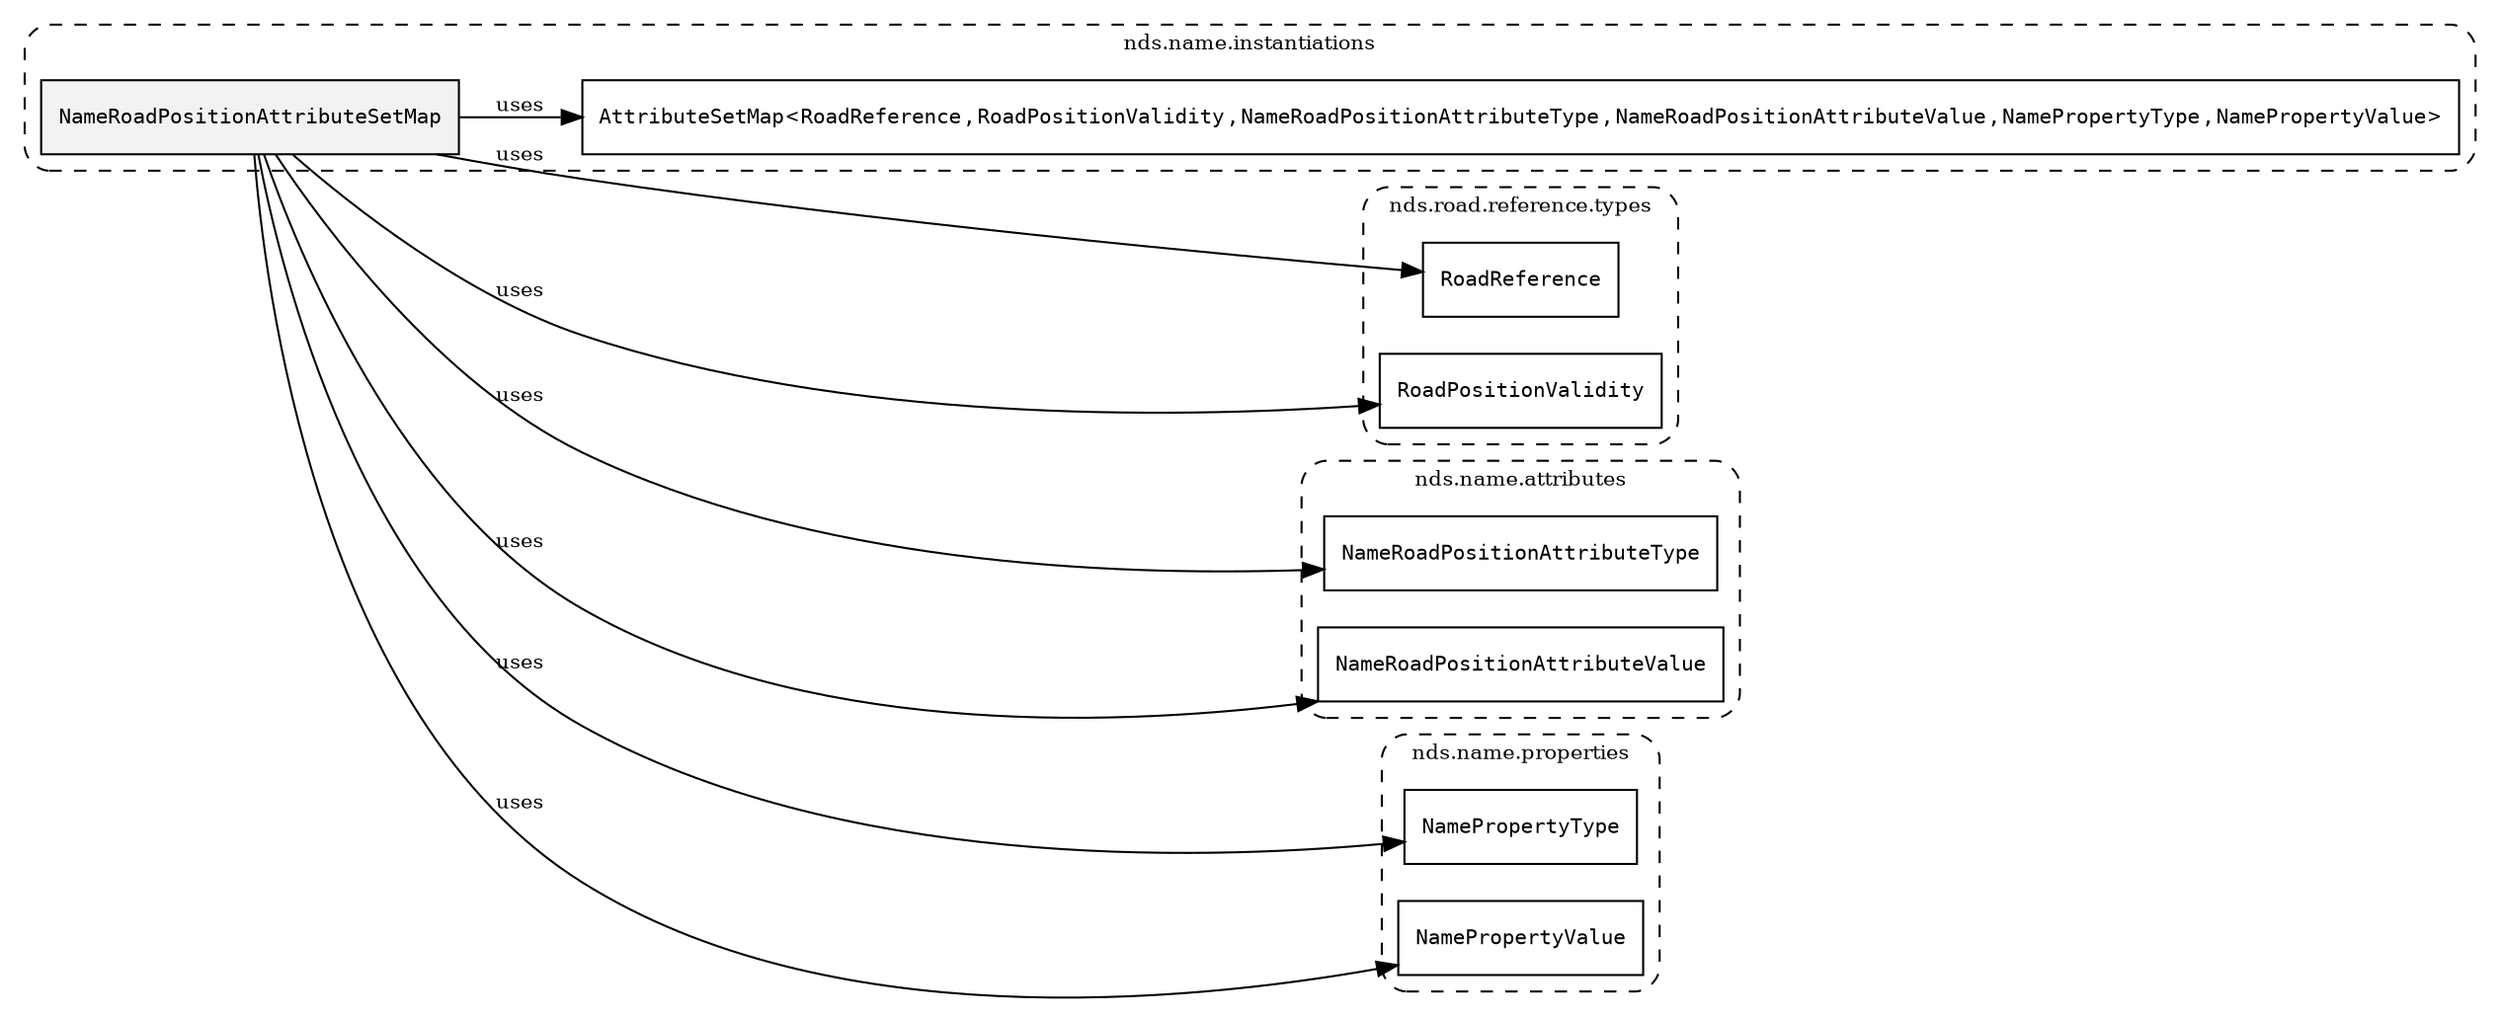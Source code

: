 /**
 * This dot file creates symbol collaboration diagram for NameRoadPositionAttributeSetMap.
 */
digraph ZSERIO
{
    node [shape=box, fontsize=10];
    rankdir="LR";
    fontsize=10;
    tooltip="NameRoadPositionAttributeSetMap collaboration diagram";

    subgraph "cluster_nds.name.instantiations"
    {
        style="dashed, rounded";
        label="nds.name.instantiations";
        tooltip="Package nds.name.instantiations";
        href="../../../content/packages/nds.name.instantiations.html#Package-nds-name-instantiations";
        target="_parent";

        "NameRoadPositionAttributeSetMap" [style="filled", fillcolor="#0000000D", target="_parent", label=<<font face="monospace"><table align="center" border="0" cellspacing="0" cellpadding="0"><tr><td href="../../../content/packages/nds.name.instantiations.html#InstantiateType-NameRoadPositionAttributeSetMap" title="InstantiateType defined in nds.name.instantiations">NameRoadPositionAttributeSetMap</td></tr></table></font>>];
        "AttributeSetMap&lt;RoadReference,RoadPositionValidity,NameRoadPositionAttributeType,NameRoadPositionAttributeValue,NamePropertyType,NamePropertyValue&gt;" [target="_parent", label=<<font face="monospace"><table align="center" border="0" cellspacing="0" cellpadding="0"><tr><td href="../../../content/packages/nds.core.attributemap.html#Structure-AttributeSetMap" title="Structure defined in nds.core.attributemap">AttributeSetMap</td><td>&lt;</td><td><table align="center" border="0" cellspacing="0" cellpadding="0"><tr><td href="../../../content/packages/nds.road.reference.types.html#Structure-RoadReference" title="Structure defined in nds.road.reference.types">RoadReference</td></tr></table></td><td>,</td><td><table align="center" border="0" cellspacing="0" cellpadding="0"><tr><td href="../../../content/packages/nds.road.reference.types.html#Structure-RoadPositionValidity" title="Structure defined in nds.road.reference.types">RoadPositionValidity</td></tr></table></td><td>,</td><td><table align="center" border="0" cellspacing="0" cellpadding="0"><tr><td href="../../../content/packages/nds.name.attributes.html#Enum-NameRoadPositionAttributeType" title="Enum defined in nds.name.attributes">NameRoadPositionAttributeType</td></tr></table></td><td>,</td><td><table align="center" border="0" cellspacing="0" cellpadding="0"><tr><td href="../../../content/packages/nds.name.attributes.html#Choice-NameRoadPositionAttributeValue" title="Choice defined in nds.name.attributes">NameRoadPositionAttributeValue</td></tr></table></td><td>,</td><td><table align="center" border="0" cellspacing="0" cellpadding="0"><tr><td href="../../../content/packages/nds.name.properties.html#Structure-NamePropertyType" title="Structure defined in nds.name.properties">NamePropertyType</td></tr></table></td><td>,</td><td><table align="center" border="0" cellspacing="0" cellpadding="0"><tr><td href="../../../content/packages/nds.name.properties.html#Structure-NamePropertyValue" title="Structure defined in nds.name.properties">NamePropertyValue</td></tr></table></td><td>&gt;</td></tr></table></font>>];
    }

    subgraph "cluster_nds.road.reference.types"
    {
        style="dashed, rounded";
        label="nds.road.reference.types";
        tooltip="Package nds.road.reference.types";
        href="../../../content/packages/nds.road.reference.types.html#Package-nds-road-reference-types";
        target="_parent";

        "RoadReference" [target="_parent", label=<<font face="monospace"><table align="center" border="0" cellspacing="0" cellpadding="0"><tr><td href="../../../content/packages/nds.road.reference.types.html#Structure-RoadReference" title="Structure defined in nds.road.reference.types">RoadReference</td></tr></table></font>>];
        "RoadPositionValidity" [target="_parent", label=<<font face="monospace"><table align="center" border="0" cellspacing="0" cellpadding="0"><tr><td href="../../../content/packages/nds.road.reference.types.html#Structure-RoadPositionValidity" title="Structure defined in nds.road.reference.types">RoadPositionValidity</td></tr></table></font>>];
    }

    subgraph "cluster_nds.name.attributes"
    {
        style="dashed, rounded";
        label="nds.name.attributes";
        tooltip="Package nds.name.attributes";
        href="../../../content/packages/nds.name.attributes.html#Package-nds-name-attributes";
        target="_parent";

        "NameRoadPositionAttributeType" [target="_parent", label=<<font face="monospace"><table align="center" border="0" cellspacing="0" cellpadding="0"><tr><td href="../../../content/packages/nds.name.attributes.html#Enum-NameRoadPositionAttributeType" title="Enum defined in nds.name.attributes">NameRoadPositionAttributeType</td></tr></table></font>>];
        "NameRoadPositionAttributeValue" [target="_parent", label=<<font face="monospace"><table align="center" border="0" cellspacing="0" cellpadding="0"><tr><td href="../../../content/packages/nds.name.attributes.html#Choice-NameRoadPositionAttributeValue" title="Choice defined in nds.name.attributes">NameRoadPositionAttributeValue</td></tr></table></font>>];
    }

    subgraph "cluster_nds.name.properties"
    {
        style="dashed, rounded";
        label="nds.name.properties";
        tooltip="Package nds.name.properties";
        href="../../../content/packages/nds.name.properties.html#Package-nds-name-properties";
        target="_parent";

        "NamePropertyType" [target="_parent", label=<<font face="monospace"><table align="center" border="0" cellspacing="0" cellpadding="0"><tr><td href="../../../content/packages/nds.name.properties.html#Structure-NamePropertyType" title="Structure defined in nds.name.properties">NamePropertyType</td></tr></table></font>>];
        "NamePropertyValue" [target="_parent", label=<<font face="monospace"><table align="center" border="0" cellspacing="0" cellpadding="0"><tr><td href="../../../content/packages/nds.name.properties.html#Structure-NamePropertyValue" title="Structure defined in nds.name.properties">NamePropertyValue</td></tr></table></font>>];
    }

    "NameRoadPositionAttributeSetMap" -> "AttributeSetMap&lt;RoadReference,RoadPositionValidity,NameRoadPositionAttributeType,NameRoadPositionAttributeValue,NamePropertyType,NamePropertyValue&gt;" [label="uses", fontsize=10];
    "NameRoadPositionAttributeSetMap" -> "RoadReference" [label="uses", fontsize=10];
    "NameRoadPositionAttributeSetMap" -> "RoadPositionValidity" [label="uses", fontsize=10];
    "NameRoadPositionAttributeSetMap" -> "NameRoadPositionAttributeType" [label="uses", fontsize=10];
    "NameRoadPositionAttributeSetMap" -> "NameRoadPositionAttributeValue" [label="uses", fontsize=10];
    "NameRoadPositionAttributeSetMap" -> "NamePropertyType" [label="uses", fontsize=10];
    "NameRoadPositionAttributeSetMap" -> "NamePropertyValue" [label="uses", fontsize=10];
}
